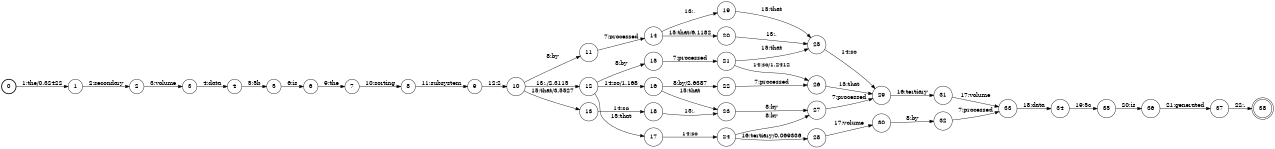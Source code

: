 digraph FST {
rankdir = LR;
size = "8.5,11";
label = "";
center = 1;
orientation = Portrait;
ranksep = "0.4";
nodesep = "0.25";
0 [label = "0", shape = circle, style = bold, fontsize = 14]
	0 -> 1 [label = "1:the/0.32422", fontsize = 14];
1 [label = "1", shape = circle, style = solid, fontsize = 14]
	1 -> 2 [label = "2:secondary", fontsize = 14];
2 [label = "2", shape = circle, style = solid, fontsize = 14]
	2 -> 3 [label = "3:volume", fontsize = 14];
3 [label = "3", shape = circle, style = solid, fontsize = 14]
	3 -> 4 [label = "4:data", fontsize = 14];
4 [label = "4", shape = circle, style = solid, fontsize = 14]
	4 -> 5 [label = "5:5b", fontsize = 14];
5 [label = "5", shape = circle, style = solid, fontsize = 14]
	5 -> 6 [label = "6:is", fontsize = 14];
6 [label = "6", shape = circle, style = solid, fontsize = 14]
	6 -> 7 [label = "9:the", fontsize = 14];
7 [label = "7", shape = circle, style = solid, fontsize = 14]
	7 -> 8 [label = "10:sorting", fontsize = 14];
8 [label = "8", shape = circle, style = solid, fontsize = 14]
	8 -> 9 [label = "11:subsystem", fontsize = 14];
9 [label = "9", shape = circle, style = solid, fontsize = 14]
	9 -> 10 [label = "12:2", fontsize = 14];
10 [label = "10", shape = circle, style = solid, fontsize = 14]
	10 -> 11 [label = "8:by", fontsize = 14];
	10 -> 12 [label = "13:,/2.3115", fontsize = 14];
	10 -> 13 [label = "15:that/3.5527", fontsize = 14];
11 [label = "11", shape = circle, style = solid, fontsize = 14]
	11 -> 14 [label = "7:processed", fontsize = 14];
12 [label = "12", shape = circle, style = solid, fontsize = 14]
	12 -> 15 [label = "8:by", fontsize = 14];
	12 -> 16 [label = "14:so/1.168", fontsize = 14];
	12 -> 17 [label = "15:that", fontsize = 14];
13 [label = "13", shape = circle, style = solid, fontsize = 14]
	13 -> 18 [label = "14:so", fontsize = 14];
14 [label = "14", shape = circle, style = solid, fontsize = 14]
	14 -> 19 [label = "13:,", fontsize = 14];
	14 -> 20 [label = "15:that/6.1182", fontsize = 14];
15 [label = "15", shape = circle, style = solid, fontsize = 14]
	15 -> 21 [label = "7:processed", fontsize = 14];
16 [label = "16", shape = circle, style = solid, fontsize = 14]
	16 -> 22 [label = "8:by/2.6387", fontsize = 14];
	16 -> 23 [label = "15:that", fontsize = 14];
17 [label = "17", shape = circle, style = solid, fontsize = 14]
	17 -> 24 [label = "14:so", fontsize = 14];
18 [label = "18", shape = circle, style = solid, fontsize = 14]
	18 -> 23 [label = "13:,", fontsize = 14];
19 [label = "19", shape = circle, style = solid, fontsize = 14]
	19 -> 25 [label = "15:that", fontsize = 14];
20 [label = "20", shape = circle, style = solid, fontsize = 14]
	20 -> 25 [label = "13:,", fontsize = 14];
21 [label = "21", shape = circle, style = solid, fontsize = 14]
	21 -> 26 [label = "14:so/1.2412", fontsize = 14];
	21 -> 25 [label = "15:that", fontsize = 14];
22 [label = "22", shape = circle, style = solid, fontsize = 14]
	22 -> 26 [label = "7:processed", fontsize = 14];
23 [label = "23", shape = circle, style = solid, fontsize = 14]
	23 -> 27 [label = "8:by", fontsize = 14];
24 [label = "24", shape = circle, style = solid, fontsize = 14]
	24 -> 27 [label = "8:by", fontsize = 14];
	24 -> 28 [label = "16:tertiary/0.069336", fontsize = 14];
25 [label = "25", shape = circle, style = solid, fontsize = 14]
	25 -> 29 [label = "14:so", fontsize = 14];
26 [label = "26", shape = circle, style = solid, fontsize = 14]
	26 -> 29 [label = "15:that", fontsize = 14];
27 [label = "27", shape = circle, style = solid, fontsize = 14]
	27 -> 29 [label = "7:processed", fontsize = 14];
28 [label = "28", shape = circle, style = solid, fontsize = 14]
	28 -> 30 [label = "17:volume", fontsize = 14];
29 [label = "29", shape = circle, style = solid, fontsize = 14]
	29 -> 31 [label = "16:tertiary", fontsize = 14];
30 [label = "30", shape = circle, style = solid, fontsize = 14]
	30 -> 32 [label = "8:by", fontsize = 14];
31 [label = "31", shape = circle, style = solid, fontsize = 14]
	31 -> 33 [label = "17:volume", fontsize = 14];
32 [label = "32", shape = circle, style = solid, fontsize = 14]
	32 -> 33 [label = "7:processed", fontsize = 14];
33 [label = "33", shape = circle, style = solid, fontsize = 14]
	33 -> 34 [label = "18:data", fontsize = 14];
34 [label = "34", shape = circle, style = solid, fontsize = 14]
	34 -> 35 [label = "19:5c", fontsize = 14];
35 [label = "35", shape = circle, style = solid, fontsize = 14]
	35 -> 36 [label = "20:is", fontsize = 14];
36 [label = "36", shape = circle, style = solid, fontsize = 14]
	36 -> 37 [label = "21:generated", fontsize = 14];
37 [label = "37", shape = circle, style = solid, fontsize = 14]
	37 -> 38 [label = "22:.", fontsize = 14];
38 [label = "38", shape = doublecircle, style = solid, fontsize = 14]
}
